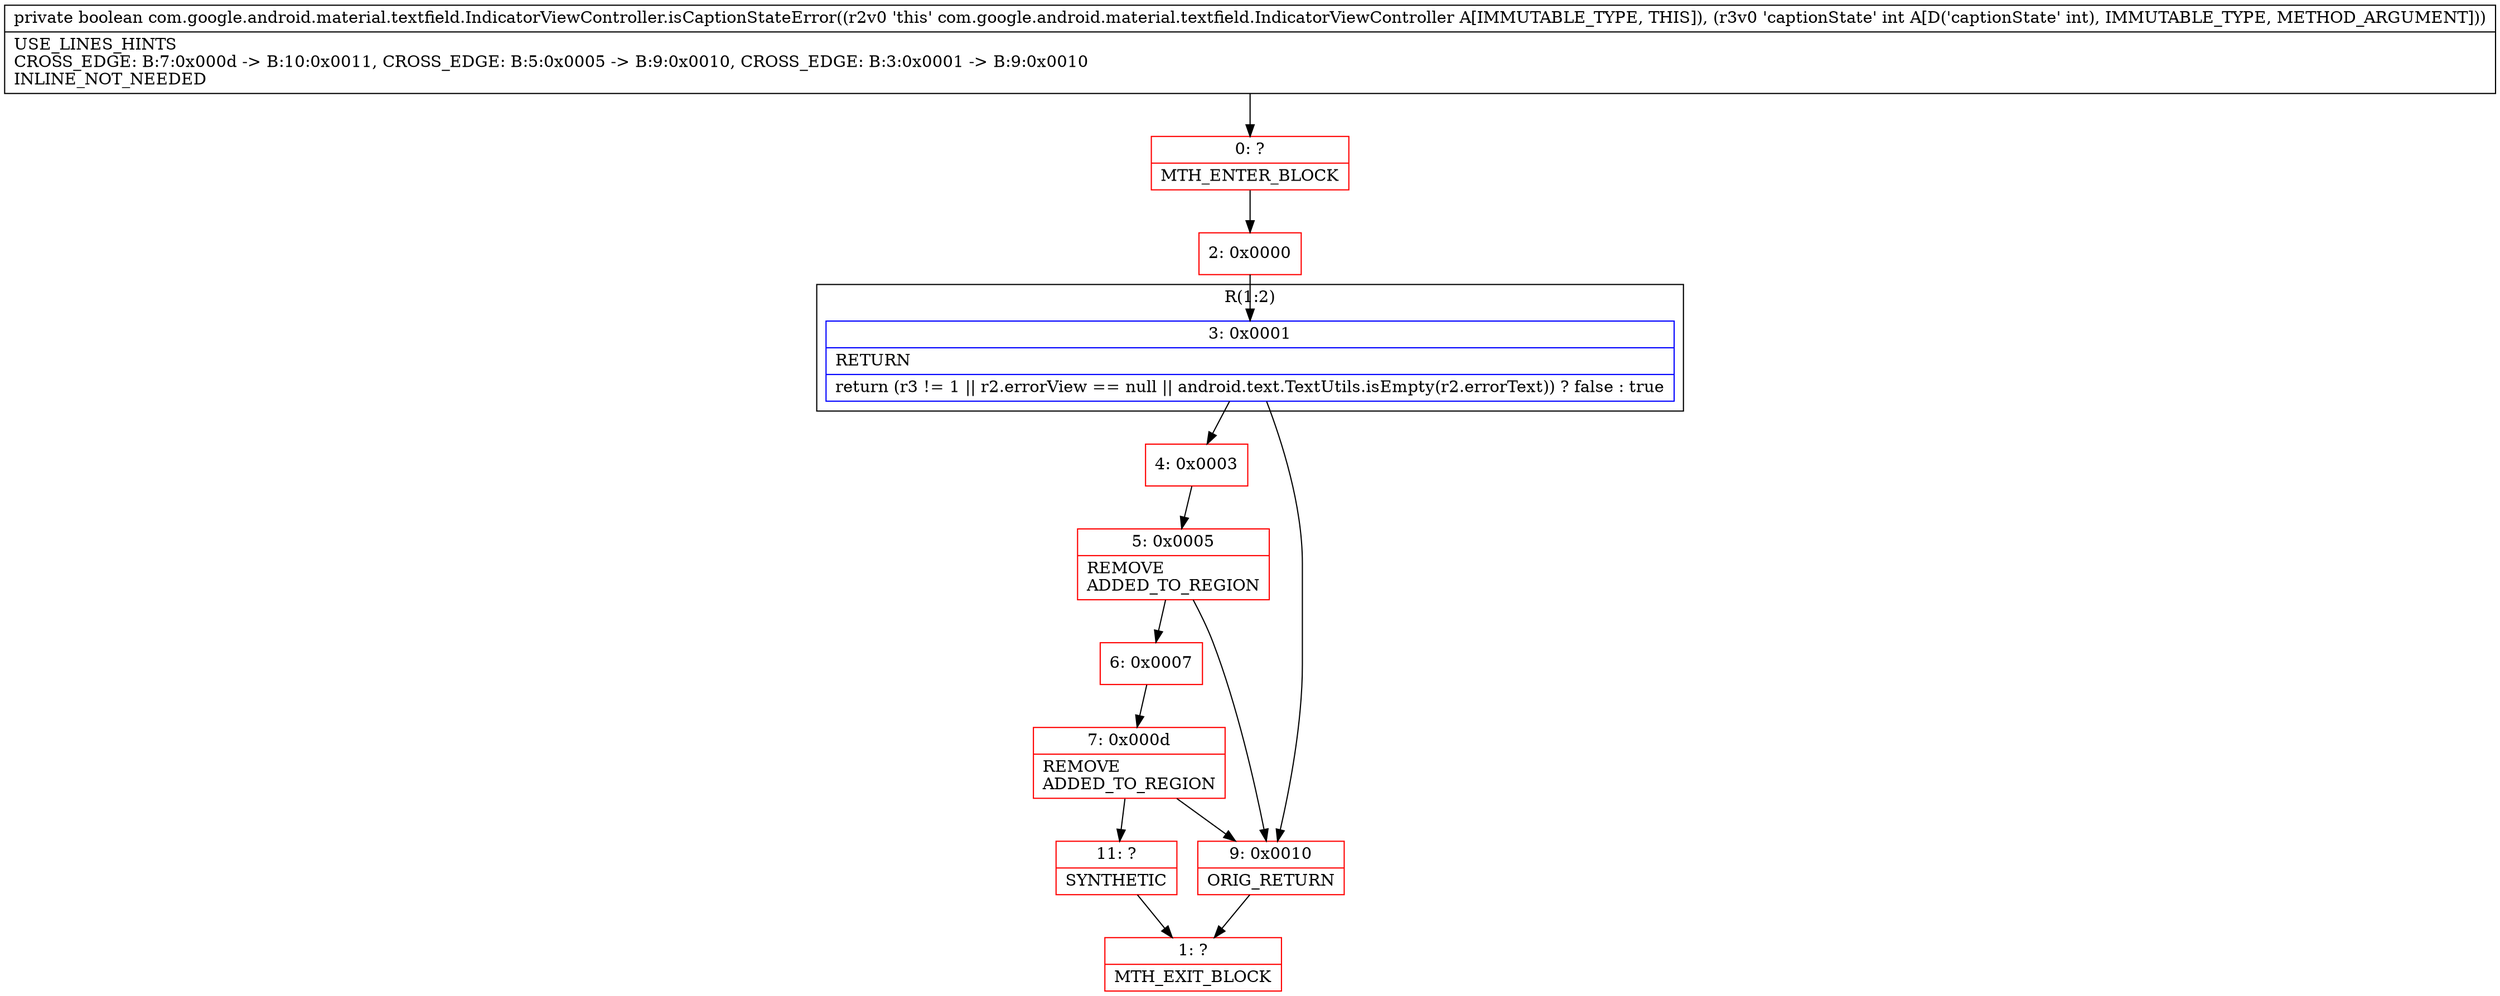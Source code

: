 digraph "CFG forcom.google.android.material.textfield.IndicatorViewController.isCaptionStateError(I)Z" {
subgraph cluster_Region_1089622849 {
label = "R(1:2)";
node [shape=record,color=blue];
Node_3 [shape=record,label="{3\:\ 0x0001|RETURN\l|return (r3 != 1 \|\| r2.errorView == null \|\| android.text.TextUtils.isEmpty(r2.errorText)) ? false : true\l}"];
}
Node_0 [shape=record,color=red,label="{0\:\ ?|MTH_ENTER_BLOCK\l}"];
Node_2 [shape=record,color=red,label="{2\:\ 0x0000}"];
Node_4 [shape=record,color=red,label="{4\:\ 0x0003}"];
Node_5 [shape=record,color=red,label="{5\:\ 0x0005|REMOVE\lADDED_TO_REGION\l}"];
Node_6 [shape=record,color=red,label="{6\:\ 0x0007}"];
Node_7 [shape=record,color=red,label="{7\:\ 0x000d|REMOVE\lADDED_TO_REGION\l}"];
Node_11 [shape=record,color=red,label="{11\:\ ?|SYNTHETIC\l}"];
Node_1 [shape=record,color=red,label="{1\:\ ?|MTH_EXIT_BLOCK\l}"];
Node_9 [shape=record,color=red,label="{9\:\ 0x0010|ORIG_RETURN\l}"];
MethodNode[shape=record,label="{private boolean com.google.android.material.textfield.IndicatorViewController.isCaptionStateError((r2v0 'this' com.google.android.material.textfield.IndicatorViewController A[IMMUTABLE_TYPE, THIS]), (r3v0 'captionState' int A[D('captionState' int), IMMUTABLE_TYPE, METHOD_ARGUMENT]))  | USE_LINES_HINTS\lCROSS_EDGE: B:7:0x000d \-\> B:10:0x0011, CROSS_EDGE: B:5:0x0005 \-\> B:9:0x0010, CROSS_EDGE: B:3:0x0001 \-\> B:9:0x0010\lINLINE_NOT_NEEDED\l}"];
MethodNode -> Node_0;Node_3 -> Node_4;
Node_3 -> Node_9;
Node_0 -> Node_2;
Node_2 -> Node_3;
Node_4 -> Node_5;
Node_5 -> Node_6;
Node_5 -> Node_9;
Node_6 -> Node_7;
Node_7 -> Node_9;
Node_7 -> Node_11;
Node_11 -> Node_1;
Node_9 -> Node_1;
}

